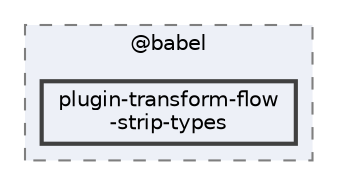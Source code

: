digraph "pkiclassroomrescheduler/src/main/frontend/node_modules/@babel/plugin-transform-flow-strip-types"
{
 // LATEX_PDF_SIZE
  bgcolor="transparent";
  edge [fontname=Helvetica,fontsize=10,labelfontname=Helvetica,labelfontsize=10];
  node [fontname=Helvetica,fontsize=10,shape=box,height=0.2,width=0.4];
  compound=true
  subgraph clusterdir_bc8070c8b402176472541bb6f0cba6df {
    graph [ bgcolor="#edf0f7", pencolor="grey50", label="@babel", fontname=Helvetica,fontsize=10 style="filled,dashed", URL="dir_bc8070c8b402176472541bb6f0cba6df.html",tooltip=""]
  dir_194053684b622d3b70a3279eb145f550 [label="plugin-transform-flow\l-strip-types", fillcolor="#edf0f7", color="grey25", style="filled,bold", URL="dir_194053684b622d3b70a3279eb145f550.html",tooltip=""];
  }
}
